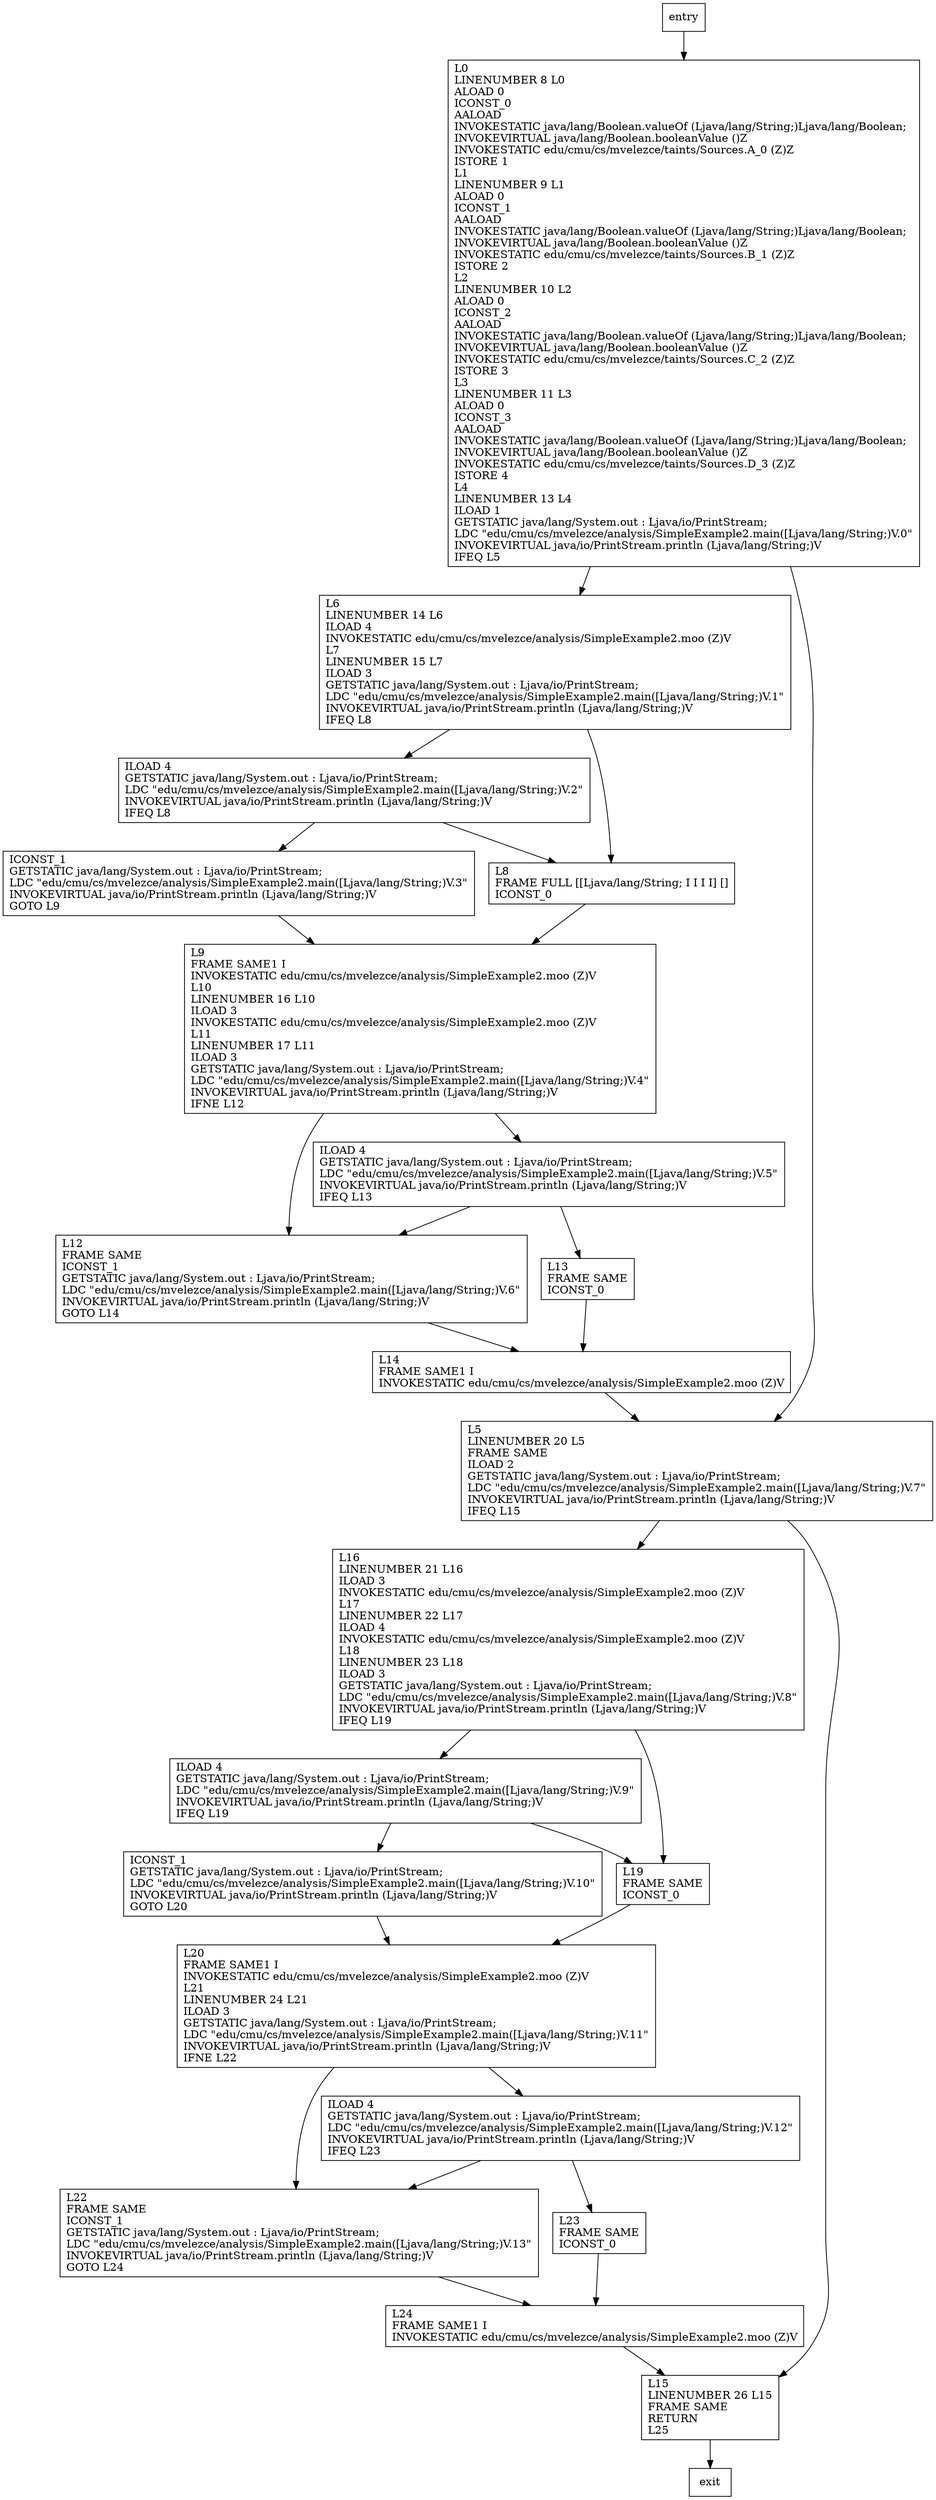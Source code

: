 digraph main {
node [shape=record];
1091233196 [label="L12\lFRAME SAME\lICONST_1\lGETSTATIC java/lang/System.out : Ljava/io/PrintStream;\lLDC \"edu/cmu/cs/mvelezce/analysis/SimpleExample2.main([Ljava/lang/String;)V.6\"\lINVOKEVIRTUAL java/io/PrintStream.println (Ljava/lang/String;)V\lGOTO L14\l"];
424489630 [label="ILOAD 4\lGETSTATIC java/lang/System.out : Ljava/io/PrintStream;\lLDC \"edu/cmu/cs/mvelezce/analysis/SimpleExample2.main([Ljava/lang/String;)V.9\"\lINVOKEVIRTUAL java/io/PrintStream.println (Ljava/lang/String;)V\lIFEQ L19\l"];
909278444 [label="L9\lFRAME SAME1 I\lINVOKESTATIC edu/cmu/cs/mvelezce/analysis/SimpleExample2.moo (Z)V\lL10\lLINENUMBER 16 L10\lILOAD 3\lINVOKESTATIC edu/cmu/cs/mvelezce/analysis/SimpleExample2.moo (Z)V\lL11\lLINENUMBER 17 L11\lILOAD 3\lGETSTATIC java/lang/System.out : Ljava/io/PrintStream;\lLDC \"edu/cmu/cs/mvelezce/analysis/SimpleExample2.main([Ljava/lang/String;)V.4\"\lINVOKEVIRTUAL java/io/PrintStream.println (Ljava/lang/String;)V\lIFNE L12\l"];
1184082415 [label="ILOAD 4\lGETSTATIC java/lang/System.out : Ljava/io/PrintStream;\lLDC \"edu/cmu/cs/mvelezce/analysis/SimpleExample2.main([Ljava/lang/String;)V.2\"\lINVOKEVIRTUAL java/io/PrintStream.println (Ljava/lang/String;)V\lIFEQ L8\l"];
1499588909 [label="L14\lFRAME SAME1 I\lINVOKESTATIC edu/cmu/cs/mvelezce/analysis/SimpleExample2.moo (Z)V\l"];
976042249 [label="L16\lLINENUMBER 21 L16\lILOAD 3\lINVOKESTATIC edu/cmu/cs/mvelezce/analysis/SimpleExample2.moo (Z)V\lL17\lLINENUMBER 22 L17\lILOAD 4\lINVOKESTATIC edu/cmu/cs/mvelezce/analysis/SimpleExample2.moo (Z)V\lL18\lLINENUMBER 23 L18\lILOAD 3\lGETSTATIC java/lang/System.out : Ljava/io/PrintStream;\lLDC \"edu/cmu/cs/mvelezce/analysis/SimpleExample2.main([Ljava/lang/String;)V.8\"\lINVOKEVIRTUAL java/io/PrintStream.println (Ljava/lang/String;)V\lIFEQ L19\l"];
132644461 [label="L20\lFRAME SAME1 I\lINVOKESTATIC edu/cmu/cs/mvelezce/analysis/SimpleExample2.moo (Z)V\lL21\lLINENUMBER 24 L21\lILOAD 3\lGETSTATIC java/lang/System.out : Ljava/io/PrintStream;\lLDC \"edu/cmu/cs/mvelezce/analysis/SimpleExample2.main([Ljava/lang/String;)V.11\"\lINVOKEVIRTUAL java/io/PrintStream.println (Ljava/lang/String;)V\lIFNE L22\l"];
1423007887 [label="ICONST_1\lGETSTATIC java/lang/System.out : Ljava/io/PrintStream;\lLDC \"edu/cmu/cs/mvelezce/analysis/SimpleExample2.main([Ljava/lang/String;)V.10\"\lINVOKEVIRTUAL java/io/PrintStream.println (Ljava/lang/String;)V\lGOTO L20\l"];
445509811 [label="ILOAD 4\lGETSTATIC java/lang/System.out : Ljava/io/PrintStream;\lLDC \"edu/cmu/cs/mvelezce/analysis/SimpleExample2.main([Ljava/lang/String;)V.5\"\lINVOKEVIRTUAL java/io/PrintStream.println (Ljava/lang/String;)V\lIFEQ L13\l"];
1337168580 [label="L19\lFRAME SAME\lICONST_0\l"];
18928637 [label="L6\lLINENUMBER 14 L6\lILOAD 4\lINVOKESTATIC edu/cmu/cs/mvelezce/analysis/SimpleExample2.moo (Z)V\lL7\lLINENUMBER 15 L7\lILOAD 3\lGETSTATIC java/lang/System.out : Ljava/io/PrintStream;\lLDC \"edu/cmu/cs/mvelezce/analysis/SimpleExample2.main([Ljava/lang/String;)V.1\"\lINVOKEVIRTUAL java/io/PrintStream.println (Ljava/lang/String;)V\lIFEQ L8\l"];
822799883 [label="ICONST_1\lGETSTATIC java/lang/System.out : Ljava/io/PrintStream;\lLDC \"edu/cmu/cs/mvelezce/analysis/SimpleExample2.main([Ljava/lang/String;)V.3\"\lINVOKEVIRTUAL java/io/PrintStream.println (Ljava/lang/String;)V\lGOTO L9\l"];
1266068058 [label="L0\lLINENUMBER 8 L0\lALOAD 0\lICONST_0\lAALOAD\lINVOKESTATIC java/lang/Boolean.valueOf (Ljava/lang/String;)Ljava/lang/Boolean;\lINVOKEVIRTUAL java/lang/Boolean.booleanValue ()Z\lINVOKESTATIC edu/cmu/cs/mvelezce/taints/Sources.A_0 (Z)Z\lISTORE 1\lL1\lLINENUMBER 9 L1\lALOAD 0\lICONST_1\lAALOAD\lINVOKESTATIC java/lang/Boolean.valueOf (Ljava/lang/String;)Ljava/lang/Boolean;\lINVOKEVIRTUAL java/lang/Boolean.booleanValue ()Z\lINVOKESTATIC edu/cmu/cs/mvelezce/taints/Sources.B_1 (Z)Z\lISTORE 2\lL2\lLINENUMBER 10 L2\lALOAD 0\lICONST_2\lAALOAD\lINVOKESTATIC java/lang/Boolean.valueOf (Ljava/lang/String;)Ljava/lang/Boolean;\lINVOKEVIRTUAL java/lang/Boolean.booleanValue ()Z\lINVOKESTATIC edu/cmu/cs/mvelezce/taints/Sources.C_2 (Z)Z\lISTORE 3\lL3\lLINENUMBER 11 L3\lALOAD 0\lICONST_3\lAALOAD\lINVOKESTATIC java/lang/Boolean.valueOf (Ljava/lang/String;)Ljava/lang/Boolean;\lINVOKEVIRTUAL java/lang/Boolean.booleanValue ()Z\lINVOKESTATIC edu/cmu/cs/mvelezce/taints/Sources.D_3 (Z)Z\lISTORE 4\lL4\lLINENUMBER 13 L4\lILOAD 1\lGETSTATIC java/lang/System.out : Ljava/io/PrintStream;\lLDC \"edu/cmu/cs/mvelezce/analysis/SimpleExample2.main([Ljava/lang/String;)V.0\"\lINVOKEVIRTUAL java/io/PrintStream.println (Ljava/lang/String;)V\lIFEQ L5\l"];
952754390 [label="L8\lFRAME FULL [[Ljava/lang/String; I I I I] []\lICONST_0\l"];
1410431463 [label="ILOAD 4\lGETSTATIC java/lang/System.out : Ljava/io/PrintStream;\lLDC \"edu/cmu/cs/mvelezce/analysis/SimpleExample2.main([Ljava/lang/String;)V.12\"\lINVOKEVIRTUAL java/io/PrintStream.println (Ljava/lang/String;)V\lIFEQ L23\l"];
1339052072 [label="L15\lLINENUMBER 26 L15\lFRAME SAME\lRETURN\lL25\l"];
607676473 [label="L22\lFRAME SAME\lICONST_1\lGETSTATIC java/lang/System.out : Ljava/io/PrintStream;\lLDC \"edu/cmu/cs/mvelezce/analysis/SimpleExample2.main([Ljava/lang/String;)V.13\"\lINVOKEVIRTUAL java/io/PrintStream.println (Ljava/lang/String;)V\lGOTO L24\l"];
2066919721 [label="L23\lFRAME SAME\lICONST_0\l"];
1134443700 [label="L24\lFRAME SAME1 I\lINVOKESTATIC edu/cmu/cs/mvelezce/analysis/SimpleExample2.moo (Z)V\l"];
2081501023 [label="L13\lFRAME SAME\lICONST_0\l"];
1671596423 [label="L5\lLINENUMBER 20 L5\lFRAME SAME\lILOAD 2\lGETSTATIC java/lang/System.out : Ljava/io/PrintStream;\lLDC \"edu/cmu/cs/mvelezce/analysis/SimpleExample2.main([Ljava/lang/String;)V.7\"\lINVOKEVIRTUAL java/io/PrintStream.println (Ljava/lang/String;)V\lIFEQ L15\l"];
entry;
exit;
1091233196 -> 1499588909;
424489630 -> 1423007887;
424489630 -> 1337168580;
909278444 -> 445509811;
909278444 -> 1091233196;
1184082415 -> 822799883;
1184082415 -> 952754390;
1499588909 -> 1671596423;
976042249 -> 1337168580;
976042249 -> 424489630;
132644461 -> 1410431463;
132644461 -> 607676473;
1423007887 -> 132644461;
entry -> 1266068058;
445509811 -> 1091233196;
445509811 -> 2081501023;
1337168580 -> 132644461;
18928637 -> 1184082415;
18928637 -> 952754390;
822799883 -> 909278444;
1266068058 -> 18928637;
1266068058 -> 1671596423;
952754390 -> 909278444;
1410431463 -> 607676473;
1410431463 -> 2066919721;
1339052072 -> exit;
607676473 -> 1134443700;
2066919721 -> 1134443700;
1134443700 -> 1339052072;
2081501023 -> 1499588909;
1671596423 -> 976042249;
1671596423 -> 1339052072;
}
